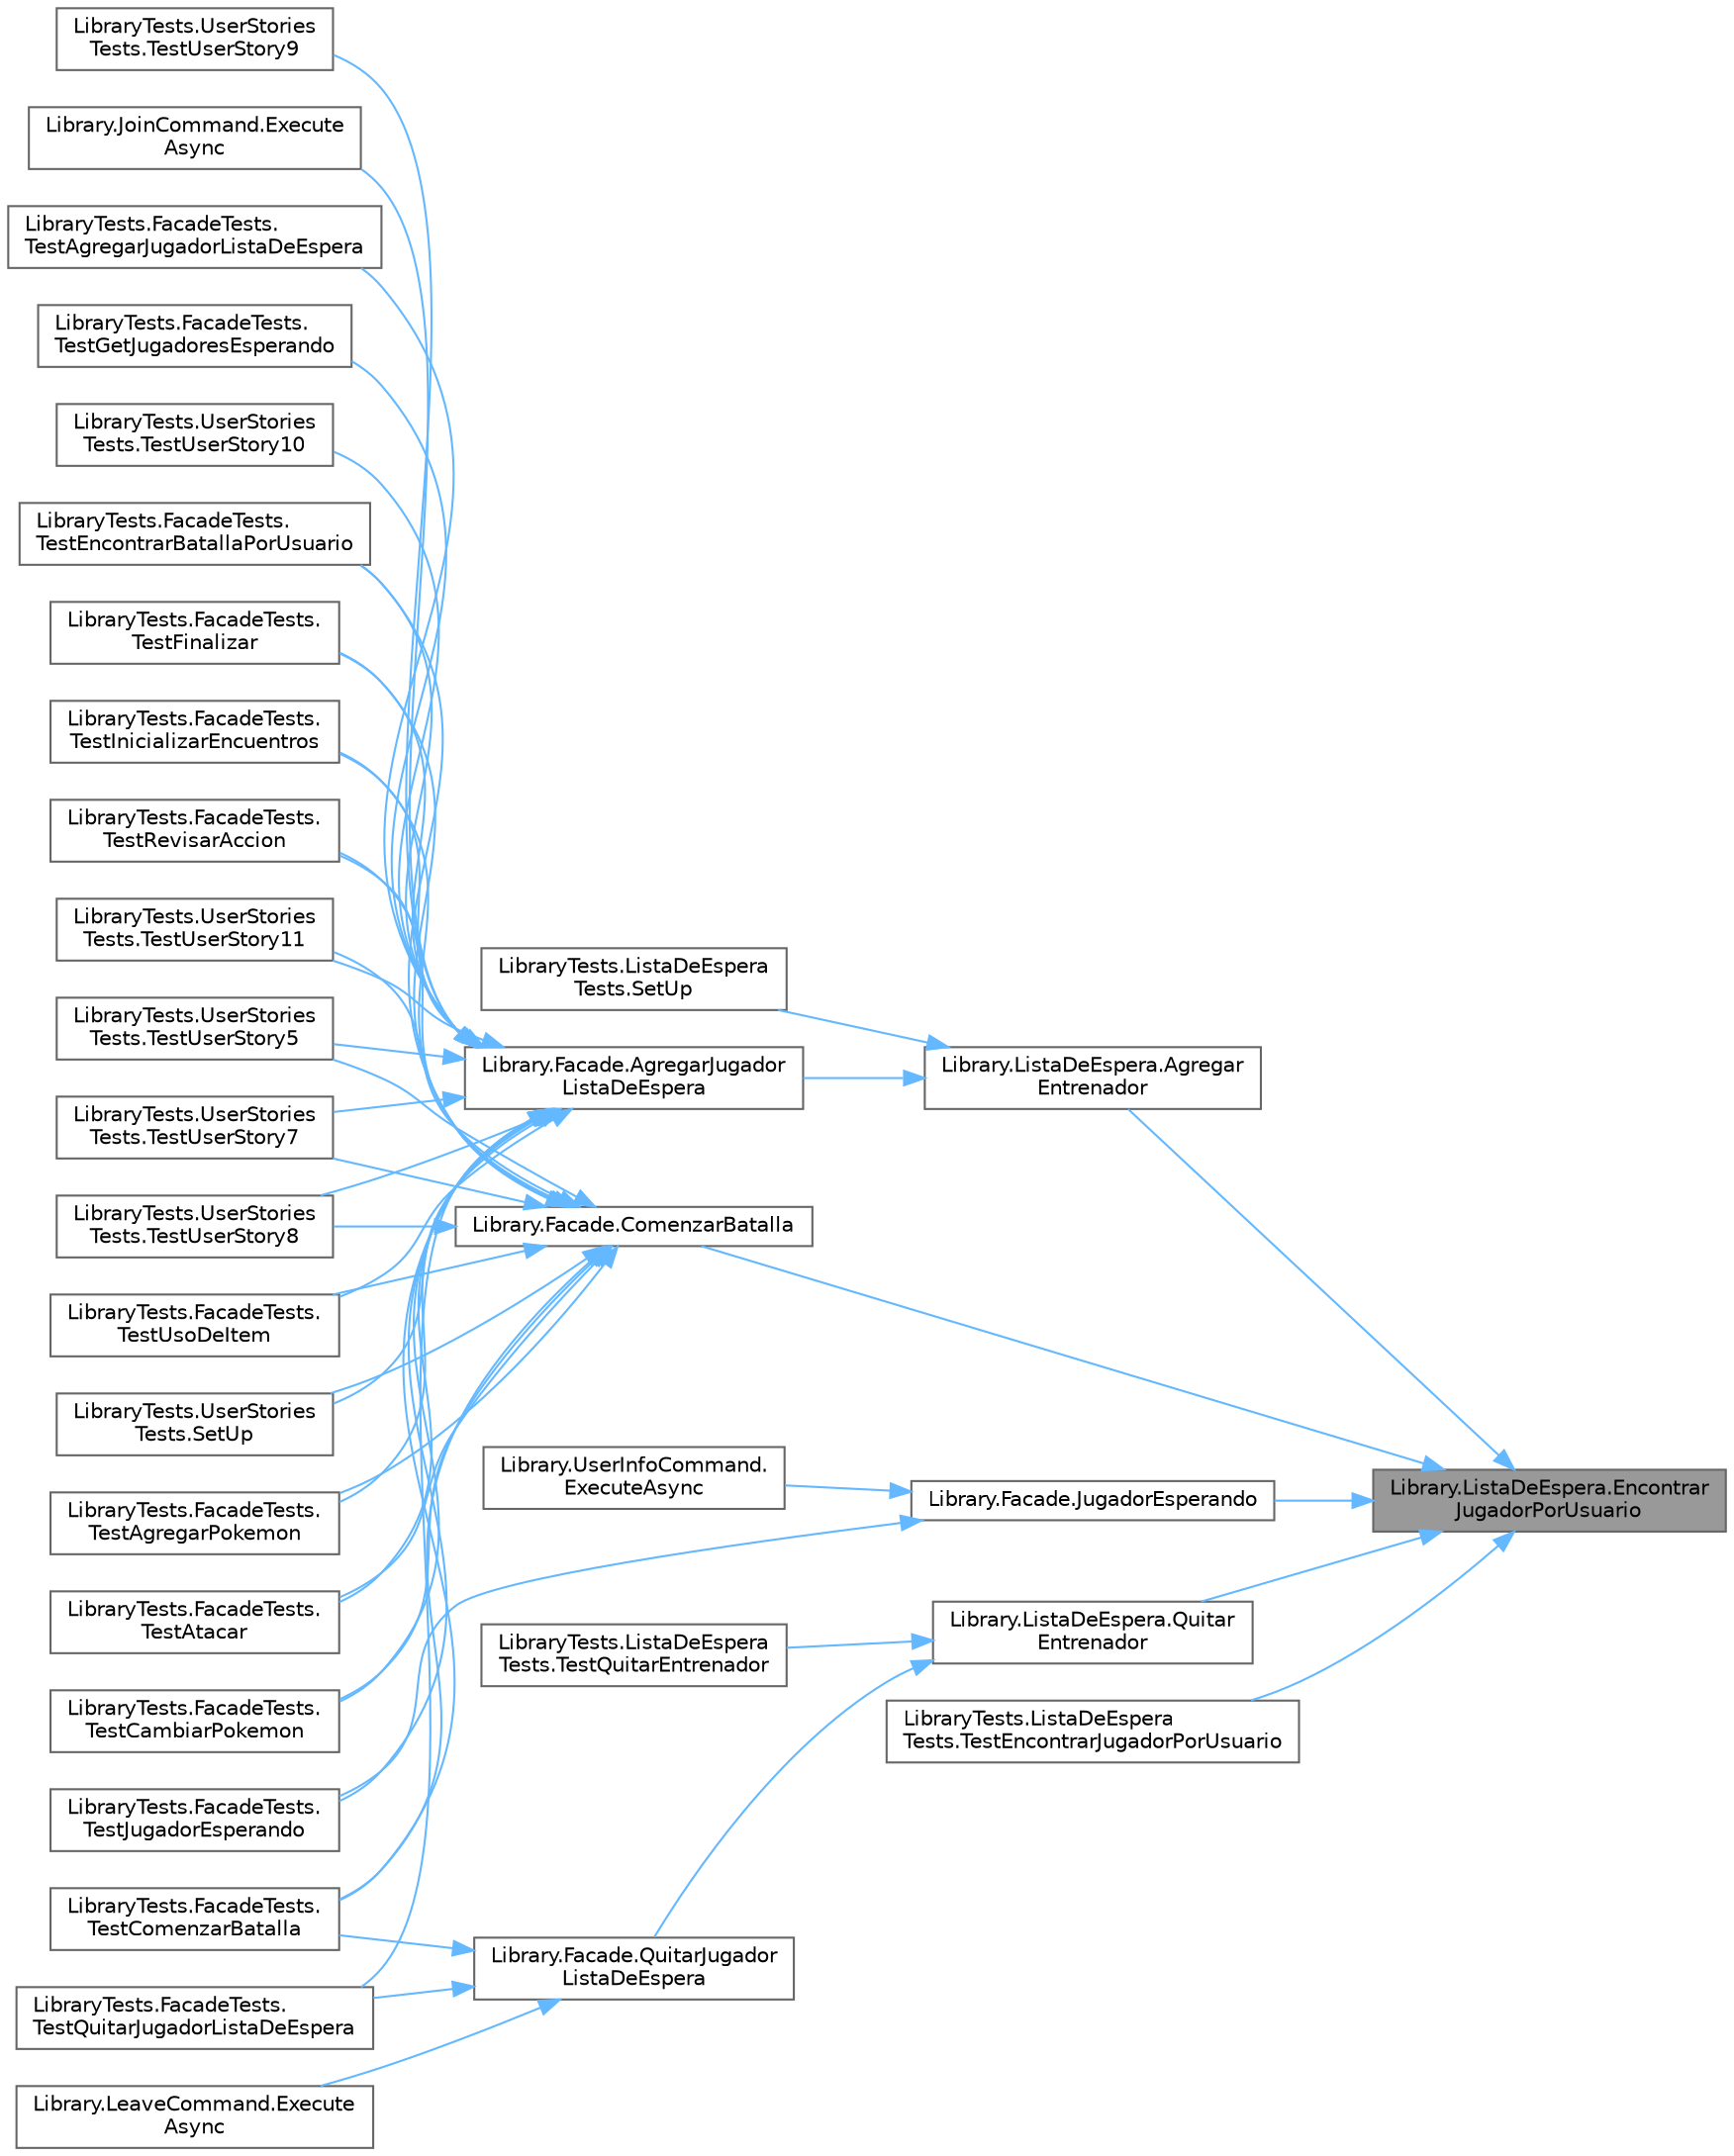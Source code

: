 digraph "Library.ListaDeEspera.EncontrarJugadorPorUsuario"
{
 // INTERACTIVE_SVG=YES
 // LATEX_PDF_SIZE
  bgcolor="transparent";
  edge [fontname=Helvetica,fontsize=10,labelfontname=Helvetica,labelfontsize=10];
  node [fontname=Helvetica,fontsize=10,shape=box,height=0.2,width=0.4];
  rankdir="RL";
  Node1 [id="Node000001",label="Library.ListaDeEspera.Encontrar\lJugadorPorUsuario",height=0.2,width=0.4,color="gray40", fillcolor="grey60", style="filled", fontcolor="black",tooltip="Busca un jugador por el nombre de usuario de Discord en el servidor del bot."];
  Node1 -> Node2 [id="edge1_Node000001_Node000002",dir="back",color="steelblue1",style="solid",tooltip=" "];
  Node2 [id="Node000002",label="Library.ListaDeEspera.Agregar\lEntrenador",height=0.2,width=0.4,color="grey40", fillcolor="white", style="filled",URL="$classLibrary_1_1ListaDeEspera.html#a291d97b127054a131bcf1c5485dec91f",tooltip="Agrega un jugador a la lista de espera."];
  Node2 -> Node3 [id="edge2_Node000002_Node000003",dir="back",color="steelblue1",style="solid",tooltip=" "];
  Node3 [id="Node000003",label="Library.Facade.AgregarJugador\lListaDeEspera",height=0.2,width=0.4,color="grey40", fillcolor="white", style="filled",URL="$classLibrary_1_1Facade.html#a4985231e2866150aa077a82a06888aba",tooltip="Agrega un jugador a la lista de espera."];
  Node3 -> Node4 [id="edge3_Node000003_Node000004",dir="back",color="steelblue1",style="solid",tooltip=" "];
  Node4 [id="Node000004",label="Library.JoinCommand.Execute\lAsync",height=0.2,width=0.4,color="grey40", fillcolor="white", style="filled",URL="$classLibrary_1_1JoinCommand.html#ab0f039149bbf17043594b5fd3d273e82",tooltip="Implementa el comando 'join'. Este comando une al jugador que envía el mensaje a la lista de jugadore..."];
  Node3 -> Node5 [id="edge4_Node000003_Node000005",dir="back",color="steelblue1",style="solid",tooltip=" "];
  Node5 [id="Node000005",label="LibraryTests.UserStories\lTests.SetUp",height=0.2,width=0.4,color="grey40", fillcolor="white", style="filled",URL="$classLibraryTests_1_1UserStoriesTests.html#ad72f3487f7ce4e7128da2f9156ea2d44",tooltip="En este OneTimeSetUp instanciamos objetos que necesitaremos para testear."];
  Node3 -> Node6 [id="edge5_Node000003_Node000006",dir="back",color="steelblue1",style="solid",tooltip=" "];
  Node6 [id="Node000006",label="LibraryTests.FacadeTests.\lTestAgregarJugadorListaDeEspera",height=0.2,width=0.4,color="grey40", fillcolor="white", style="filled",URL="$classLibraryTests_1_1FacadeTests.html#ab4c46fd2691bef1b80c211e797ad5e2c",tooltip="Este test comprueba que se pueda agregar correctamente un jugador a la lista de espera."];
  Node3 -> Node7 [id="edge6_Node000003_Node000007",dir="back",color="steelblue1",style="solid",tooltip=" "];
  Node7 [id="Node000007",label="LibraryTests.FacadeTests.\lTestAgregarPokemon",height=0.2,width=0.4,color="grey40", fillcolor="white", style="filled",URL="$classLibraryTests_1_1FacadeTests.html#ae7d0bc19b8da0b9b12971d1837cc31ec",tooltip="Este test comprueba que se pueda agregar un Pokémon durante la batalla."];
  Node3 -> Node8 [id="edge7_Node000003_Node000008",dir="back",color="steelblue1",style="solid",tooltip=" "];
  Node8 [id="Node000008",label="LibraryTests.FacadeTests.\lTestAtacar",height=0.2,width=0.4,color="grey40", fillcolor="white", style="filled",URL="$classLibraryTests_1_1FacadeTests.html#af22f93966c93bc6fe2965ce061b62d68",tooltip="Este test comprueba que se pueda atacar correctamente durante la batalla."];
  Node3 -> Node9 [id="edge8_Node000003_Node000009",dir="back",color="steelblue1",style="solid",tooltip=" "];
  Node9 [id="Node000009",label="LibraryTests.FacadeTests.\lTestCambiarPokemon",height=0.2,width=0.4,color="grey40", fillcolor="white", style="filled",URL="$classLibraryTests_1_1FacadeTests.html#a736ba7faf0f3e0c395cbb026e3f8be11",tooltip="Este test comprueba que se pueda cambiar un Pokémon correctamente durante la batalla."];
  Node3 -> Node10 [id="edge9_Node000003_Node000010",dir="back",color="steelblue1",style="solid",tooltip=" "];
  Node10 [id="Node000010",label="LibraryTests.FacadeTests.\lTestComenzarBatalla",height=0.2,width=0.4,color="grey40", fillcolor="white", style="filled",URL="$classLibraryTests_1_1FacadeTests.html#a385ec7d276c82e08ca229bd2eb3552fc",tooltip="Este test comprueba que se pueda comenzar una batalla."];
  Node3 -> Node11 [id="edge10_Node000003_Node000011",dir="back",color="steelblue1",style="solid",tooltip=" "];
  Node11 [id="Node000011",label="LibraryTests.FacadeTests.\lTestEncontrarBatallaPorUsuario",height=0.2,width=0.4,color="grey40", fillcolor="white", style="filled",URL="$classLibraryTests_1_1FacadeTests.html#ae1eaae8f94aa3c79bbf3611d395e5203",tooltip="Este test comprueba que se pueda encontrar una batalla de la lista de batallas por el nombre de un ju..."];
  Node3 -> Node12 [id="edge11_Node000003_Node000012",dir="back",color="steelblue1",style="solid",tooltip=" "];
  Node12 [id="Node000012",label="LibraryTests.FacadeTests.\lTestFinalizar",height=0.2,width=0.4,color="grey40", fillcolor="white", style="filled",URL="$classLibraryTests_1_1FacadeTests.html#ae9d79d8fc2d766b3f84301b4eec15d3e",tooltip="Este test permite comprobar que se finaliza efectivamente la batalla con este método."];
  Node3 -> Node13 [id="edge12_Node000003_Node000013",dir="back",color="steelblue1",style="solid",tooltip=" "];
  Node13 [id="Node000013",label="LibraryTests.FacadeTests.\lTestGetJugadoresEsperando",height=0.2,width=0.4,color="grey40", fillcolor="white", style="filled",URL="$classLibraryTests_1_1FacadeTests.html#a3012749c9fa1722e949ea6cc563f0cfa",tooltip="Este test comprueba que se pueda obtener los nombres de los jugadores en la lista de espera."];
  Node3 -> Node14 [id="edge13_Node000003_Node000014",dir="back",color="steelblue1",style="solid",tooltip=" "];
  Node14 [id="Node000014",label="LibraryTests.FacadeTests.\lTestInicializarEncuentros",height=0.2,width=0.4,color="grey40", fillcolor="white", style="filled",URL="$classLibraryTests_1_1FacadeTests.html#abe4d462c04fb3e1c90ab9095252c8eb0",tooltip="Este test comprueba que se pueda inicializar la batalla y asignar Pokémones actuales a los jugadores."];
  Node3 -> Node15 [id="edge14_Node000003_Node000015",dir="back",color="steelblue1",style="solid",tooltip=" "];
  Node15 [id="Node000015",label="LibraryTests.FacadeTests.\lTestJugadorEsperando",height=0.2,width=0.4,color="grey40", fillcolor="white", style="filled",URL="$classLibraryTests_1_1FacadeTests.html#acacd054d2530244b3252278df1889b2e",tooltip="Este test comprueba que se pueda obtener si un jugador está en la lista de espera."];
  Node3 -> Node16 [id="edge15_Node000003_Node000016",dir="back",color="steelblue1",style="solid",tooltip=" "];
  Node16 [id="Node000016",label="LibraryTests.FacadeTests.\lTestQuitarJugadorListaDeEspera",height=0.2,width=0.4,color="grey40", fillcolor="white", style="filled",URL="$classLibraryTests_1_1FacadeTests.html#ae5529728a2c6e3992d31d63c43ca6605",tooltip="Este test comprueba que se pueda quitar correctamente un jugador de la lista de espera."];
  Node3 -> Node17 [id="edge16_Node000003_Node000017",dir="back",color="steelblue1",style="solid",tooltip=" "];
  Node17 [id="Node000017",label="LibraryTests.FacadeTests.\lTestRevisarAccion",height=0.2,width=0.4,color="grey40", fillcolor="white", style="filled",URL="$classLibraryTests_1_1FacadeTests.html#a057c64e69aab56c0080df6a41185ccf2",tooltip="Este test comprueba que se pueda revisar correctamente si un jugador tiene permitido realizar una acc..."];
  Node3 -> Node18 [id="edge17_Node000003_Node000018",dir="back",color="steelblue1",style="solid",tooltip=" "];
  Node18 [id="Node000018",label="LibraryTests.UserStories\lTests.TestUserStory10",height=0.2,width=0.4,color="grey40", fillcolor="white", style="filled",URL="$classLibraryTests_1_1UserStoriesTests.html#a5a492c510fe0ac506e1b397a2334ed35",tooltip="Este test comprueba la historia de usuario 10."];
  Node3 -> Node19 [id="edge18_Node000003_Node000019",dir="back",color="steelblue1",style="solid",tooltip=" "];
  Node19 [id="Node000019",label="LibraryTests.UserStories\lTests.TestUserStory11",height=0.2,width=0.4,color="grey40", fillcolor="white", style="filled",URL="$classLibraryTests_1_1UserStoriesTests.html#a9fe8eec377113184478d595fa205f555",tooltip="Este test comprueba la historia de usuario 11."];
  Node3 -> Node20 [id="edge19_Node000003_Node000020",dir="back",color="steelblue1",style="solid",tooltip=" "];
  Node20 [id="Node000020",label="LibraryTests.UserStories\lTests.TestUserStory5",height=0.2,width=0.4,color="grey40", fillcolor="white", style="filled",URL="$classLibraryTests_1_1UserStoriesTests.html#a5e44dd67db565a27c001db09a005aa26",tooltip="Este test comprueba la historia de usuario 5."];
  Node3 -> Node21 [id="edge20_Node000003_Node000021",dir="back",color="steelblue1",style="solid",tooltip=" "];
  Node21 [id="Node000021",label="LibraryTests.UserStories\lTests.TestUserStory7",height=0.2,width=0.4,color="grey40", fillcolor="white", style="filled",URL="$classLibraryTests_1_1UserStoriesTests.html#a35a6fc61e1853f1ebec52d7fe39eff9b",tooltip="Este test comprueba la historia de usuario 7."];
  Node3 -> Node22 [id="edge21_Node000003_Node000022",dir="back",color="steelblue1",style="solid",tooltip=" "];
  Node22 [id="Node000022",label="LibraryTests.UserStories\lTests.TestUserStory8",height=0.2,width=0.4,color="grey40", fillcolor="white", style="filled",URL="$classLibraryTests_1_1UserStoriesTests.html#a7a9e941044e99000f4679d42d02c80fb",tooltip="Este test comprueba la historia de usuario 8."];
  Node3 -> Node23 [id="edge22_Node000003_Node000023",dir="back",color="steelblue1",style="solid",tooltip=" "];
  Node23 [id="Node000023",label="LibraryTests.UserStories\lTests.TestUserStory9",height=0.2,width=0.4,color="grey40", fillcolor="white", style="filled",URL="$classLibraryTests_1_1UserStoriesTests.html#a304dc2f7aad5fe48520230f7222468ab",tooltip="Este test comprueba la historia de usuario 9."];
  Node3 -> Node24 [id="edge23_Node000003_Node000024",dir="back",color="steelblue1",style="solid",tooltip=" "];
  Node24 [id="Node000024",label="LibraryTests.FacadeTests.\lTestUsoDeItem",height=0.2,width=0.4,color="grey40", fillcolor="white", style="filled",URL="$classLibraryTests_1_1FacadeTests.html#ae4c1e2218823ca49f29c0154a189cbfe",tooltip="Este test comprueba que se pueda usar un item correctamente durante la batalla."];
  Node2 -> Node25 [id="edge24_Node000002_Node000025",dir="back",color="steelblue1",style="solid",tooltip=" "];
  Node25 [id="Node000025",label="LibraryTests.ListaDeEspera\lTests.SetUp",height=0.2,width=0.4,color="grey40", fillcolor="white", style="filled",URL="$classLibraryTests_1_1ListaDeEsperaTests.html#aa1d06a31116386393be5b8ca8df9ccbf",tooltip="En este SetUp instanciamos objetos que necesitaremos para testear esta clase."];
  Node1 -> Node26 [id="edge25_Node000001_Node000026",dir="back",color="steelblue1",style="solid",tooltip=" "];
  Node26 [id="Node000026",label="Library.Facade.ComenzarBatalla",height=0.2,width=0.4,color="grey40", fillcolor="white", style="filled",URL="$classLibrary_1_1Facade.html#a4bb90c18774bb0b8fda02555fd960477",tooltip="Crea una batalla entre dos jugadores."];
  Node26 -> Node5 [id="edge26_Node000026_Node000005",dir="back",color="steelblue1",style="solid",tooltip=" "];
  Node26 -> Node7 [id="edge27_Node000026_Node000007",dir="back",color="steelblue1",style="solid",tooltip=" "];
  Node26 -> Node8 [id="edge28_Node000026_Node000008",dir="back",color="steelblue1",style="solid",tooltip=" "];
  Node26 -> Node9 [id="edge29_Node000026_Node000009",dir="back",color="steelblue1",style="solid",tooltip=" "];
  Node26 -> Node10 [id="edge30_Node000026_Node000010",dir="back",color="steelblue1",style="solid",tooltip=" "];
  Node26 -> Node11 [id="edge31_Node000026_Node000011",dir="back",color="steelblue1",style="solid",tooltip=" "];
  Node26 -> Node12 [id="edge32_Node000026_Node000012",dir="back",color="steelblue1",style="solid",tooltip=" "];
  Node26 -> Node14 [id="edge33_Node000026_Node000014",dir="back",color="steelblue1",style="solid",tooltip=" "];
  Node26 -> Node17 [id="edge34_Node000026_Node000017",dir="back",color="steelblue1",style="solid",tooltip=" "];
  Node26 -> Node19 [id="edge35_Node000026_Node000019",dir="back",color="steelblue1",style="solid",tooltip=" "];
  Node26 -> Node20 [id="edge36_Node000026_Node000020",dir="back",color="steelblue1",style="solid",tooltip=" "];
  Node26 -> Node21 [id="edge37_Node000026_Node000021",dir="back",color="steelblue1",style="solid",tooltip=" "];
  Node26 -> Node22 [id="edge38_Node000026_Node000022",dir="back",color="steelblue1",style="solid",tooltip=" "];
  Node26 -> Node24 [id="edge39_Node000026_Node000024",dir="back",color="steelblue1",style="solid",tooltip=" "];
  Node1 -> Node27 [id="edge40_Node000001_Node000027",dir="back",color="steelblue1",style="solid",tooltip=" "];
  Node27 [id="Node000027",label="Library.Facade.JugadorEsperando",height=0.2,width=0.4,color="grey40", fillcolor="white", style="filled",URL="$classLibrary_1_1Facade.html#aaf1f1c84cbcbef8dbe5011b6b9cb4db7",tooltip="Determina si un jugador está esperando para jugar."];
  Node27 -> Node28 [id="edge41_Node000027_Node000028",dir="back",color="steelblue1",style="solid",tooltip=" "];
  Node28 [id="Node000028",label="Library.UserInfoCommand.\lExecuteAsync",height=0.2,width=0.4,color="grey40", fillcolor="white", style="filled",URL="$classLibrary_1_1UserInfoCommand.html#ab5bcd91fcf255d4589b30f00a6927ab9",tooltip="Implementa el comando 'userinfo', alias 'who' o 'whois' del bot."];
  Node27 -> Node15 [id="edge42_Node000027_Node000015",dir="back",color="steelblue1",style="solid",tooltip=" "];
  Node1 -> Node29 [id="edge43_Node000001_Node000029",dir="back",color="steelblue1",style="solid",tooltip=" "];
  Node29 [id="Node000029",label="Library.ListaDeEspera.Quitar\lEntrenador",height=0.2,width=0.4,color="grey40", fillcolor="white", style="filled",URL="$classLibrary_1_1ListaDeEspera.html#a5137f48eb688c6e62b4e53831ccf04a2",tooltip="Remueve un jugador de la lista de espera."];
  Node29 -> Node30 [id="edge44_Node000029_Node000030",dir="back",color="steelblue1",style="solid",tooltip=" "];
  Node30 [id="Node000030",label="Library.Facade.QuitarJugador\lListaDeEspera",height=0.2,width=0.4,color="grey40", fillcolor="white", style="filled",URL="$classLibrary_1_1Facade.html#a53e991aa864cf41a3624d88987126845",tooltip="Remueve un jugador de la lista de espera."];
  Node30 -> Node31 [id="edge45_Node000030_Node000031",dir="back",color="steelblue1",style="solid",tooltip=" "];
  Node31 [id="Node000031",label="Library.LeaveCommand.Execute\lAsync",height=0.2,width=0.4,color="grey40", fillcolor="white", style="filled",URL="$classLibrary_1_1LeaveCommand.html#ab2f0edafab0db068595f4a0f564f7371",tooltip="Implementa el comando 'leave' del bot. Este comando remueve el jugador que envía el mensaje de la lis..."];
  Node30 -> Node10 [id="edge46_Node000030_Node000010",dir="back",color="steelblue1",style="solid",tooltip=" "];
  Node30 -> Node16 [id="edge47_Node000030_Node000016",dir="back",color="steelblue1",style="solid",tooltip=" "];
  Node29 -> Node32 [id="edge48_Node000029_Node000032",dir="back",color="steelblue1",style="solid",tooltip=" "];
  Node32 [id="Node000032",label="LibraryTests.ListaDeEspera\lTests.TestQuitarEntrenador",height=0.2,width=0.4,color="grey40", fillcolor="white", style="filled",URL="$classLibraryTests_1_1ListaDeEsperaTests.html#abc6c96b00dc390246d671759d532d491",tooltip="Este test comprueba que se quite correctamente un entrenador de la lista de espera."];
  Node1 -> Node33 [id="edge49_Node000001_Node000033",dir="back",color="steelblue1",style="solid",tooltip=" "];
  Node33 [id="Node000033",label="LibraryTests.ListaDeEspera\lTests.TestEncontrarJugadorPorUsuario",height=0.2,width=0.4,color="grey40", fillcolor="white", style="filled",URL="$classLibraryTests_1_1ListaDeEsperaTests.html#af119d708fb16fd70be331d156993ce92",tooltip="Este test comprueba que se pueda encontrar a un jugador en la lista de espera por su nombre."];
}
